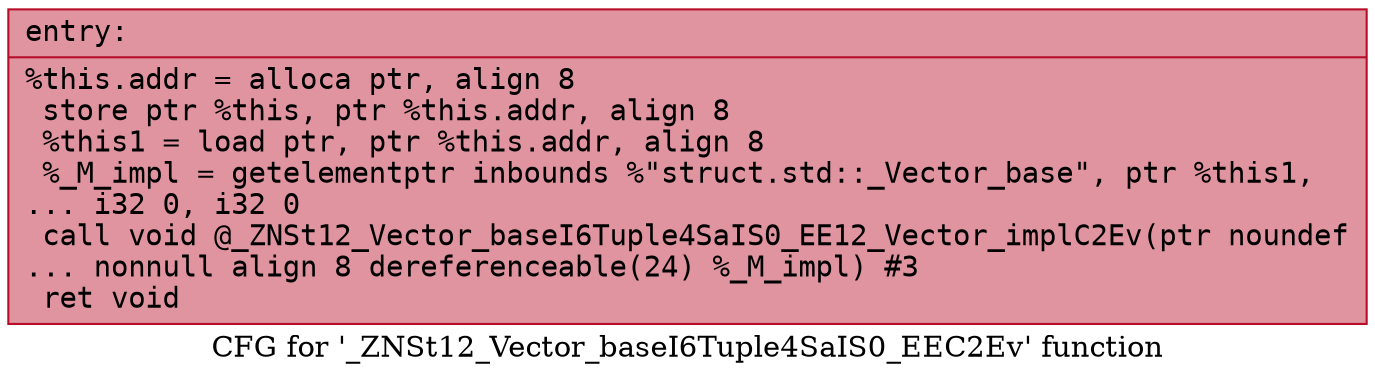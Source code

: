 digraph "CFG for '_ZNSt12_Vector_baseI6Tuple4SaIS0_EEC2Ev' function" {
	label="CFG for '_ZNSt12_Vector_baseI6Tuple4SaIS0_EEC2Ev' function";

	Node0x55c6063807f0 [shape=record,color="#b70d28ff", style=filled, fillcolor="#b70d2870" fontname="Courier",label="{entry:\l|  %this.addr = alloca ptr, align 8\l  store ptr %this, ptr %this.addr, align 8\l  %this1 = load ptr, ptr %this.addr, align 8\l  %_M_impl = getelementptr inbounds %\"struct.std::_Vector_base\", ptr %this1,\l... i32 0, i32 0\l  call void @_ZNSt12_Vector_baseI6Tuple4SaIS0_EE12_Vector_implC2Ev(ptr noundef\l... nonnull align 8 dereferenceable(24) %_M_impl) #3\l  ret void\l}"];
}
